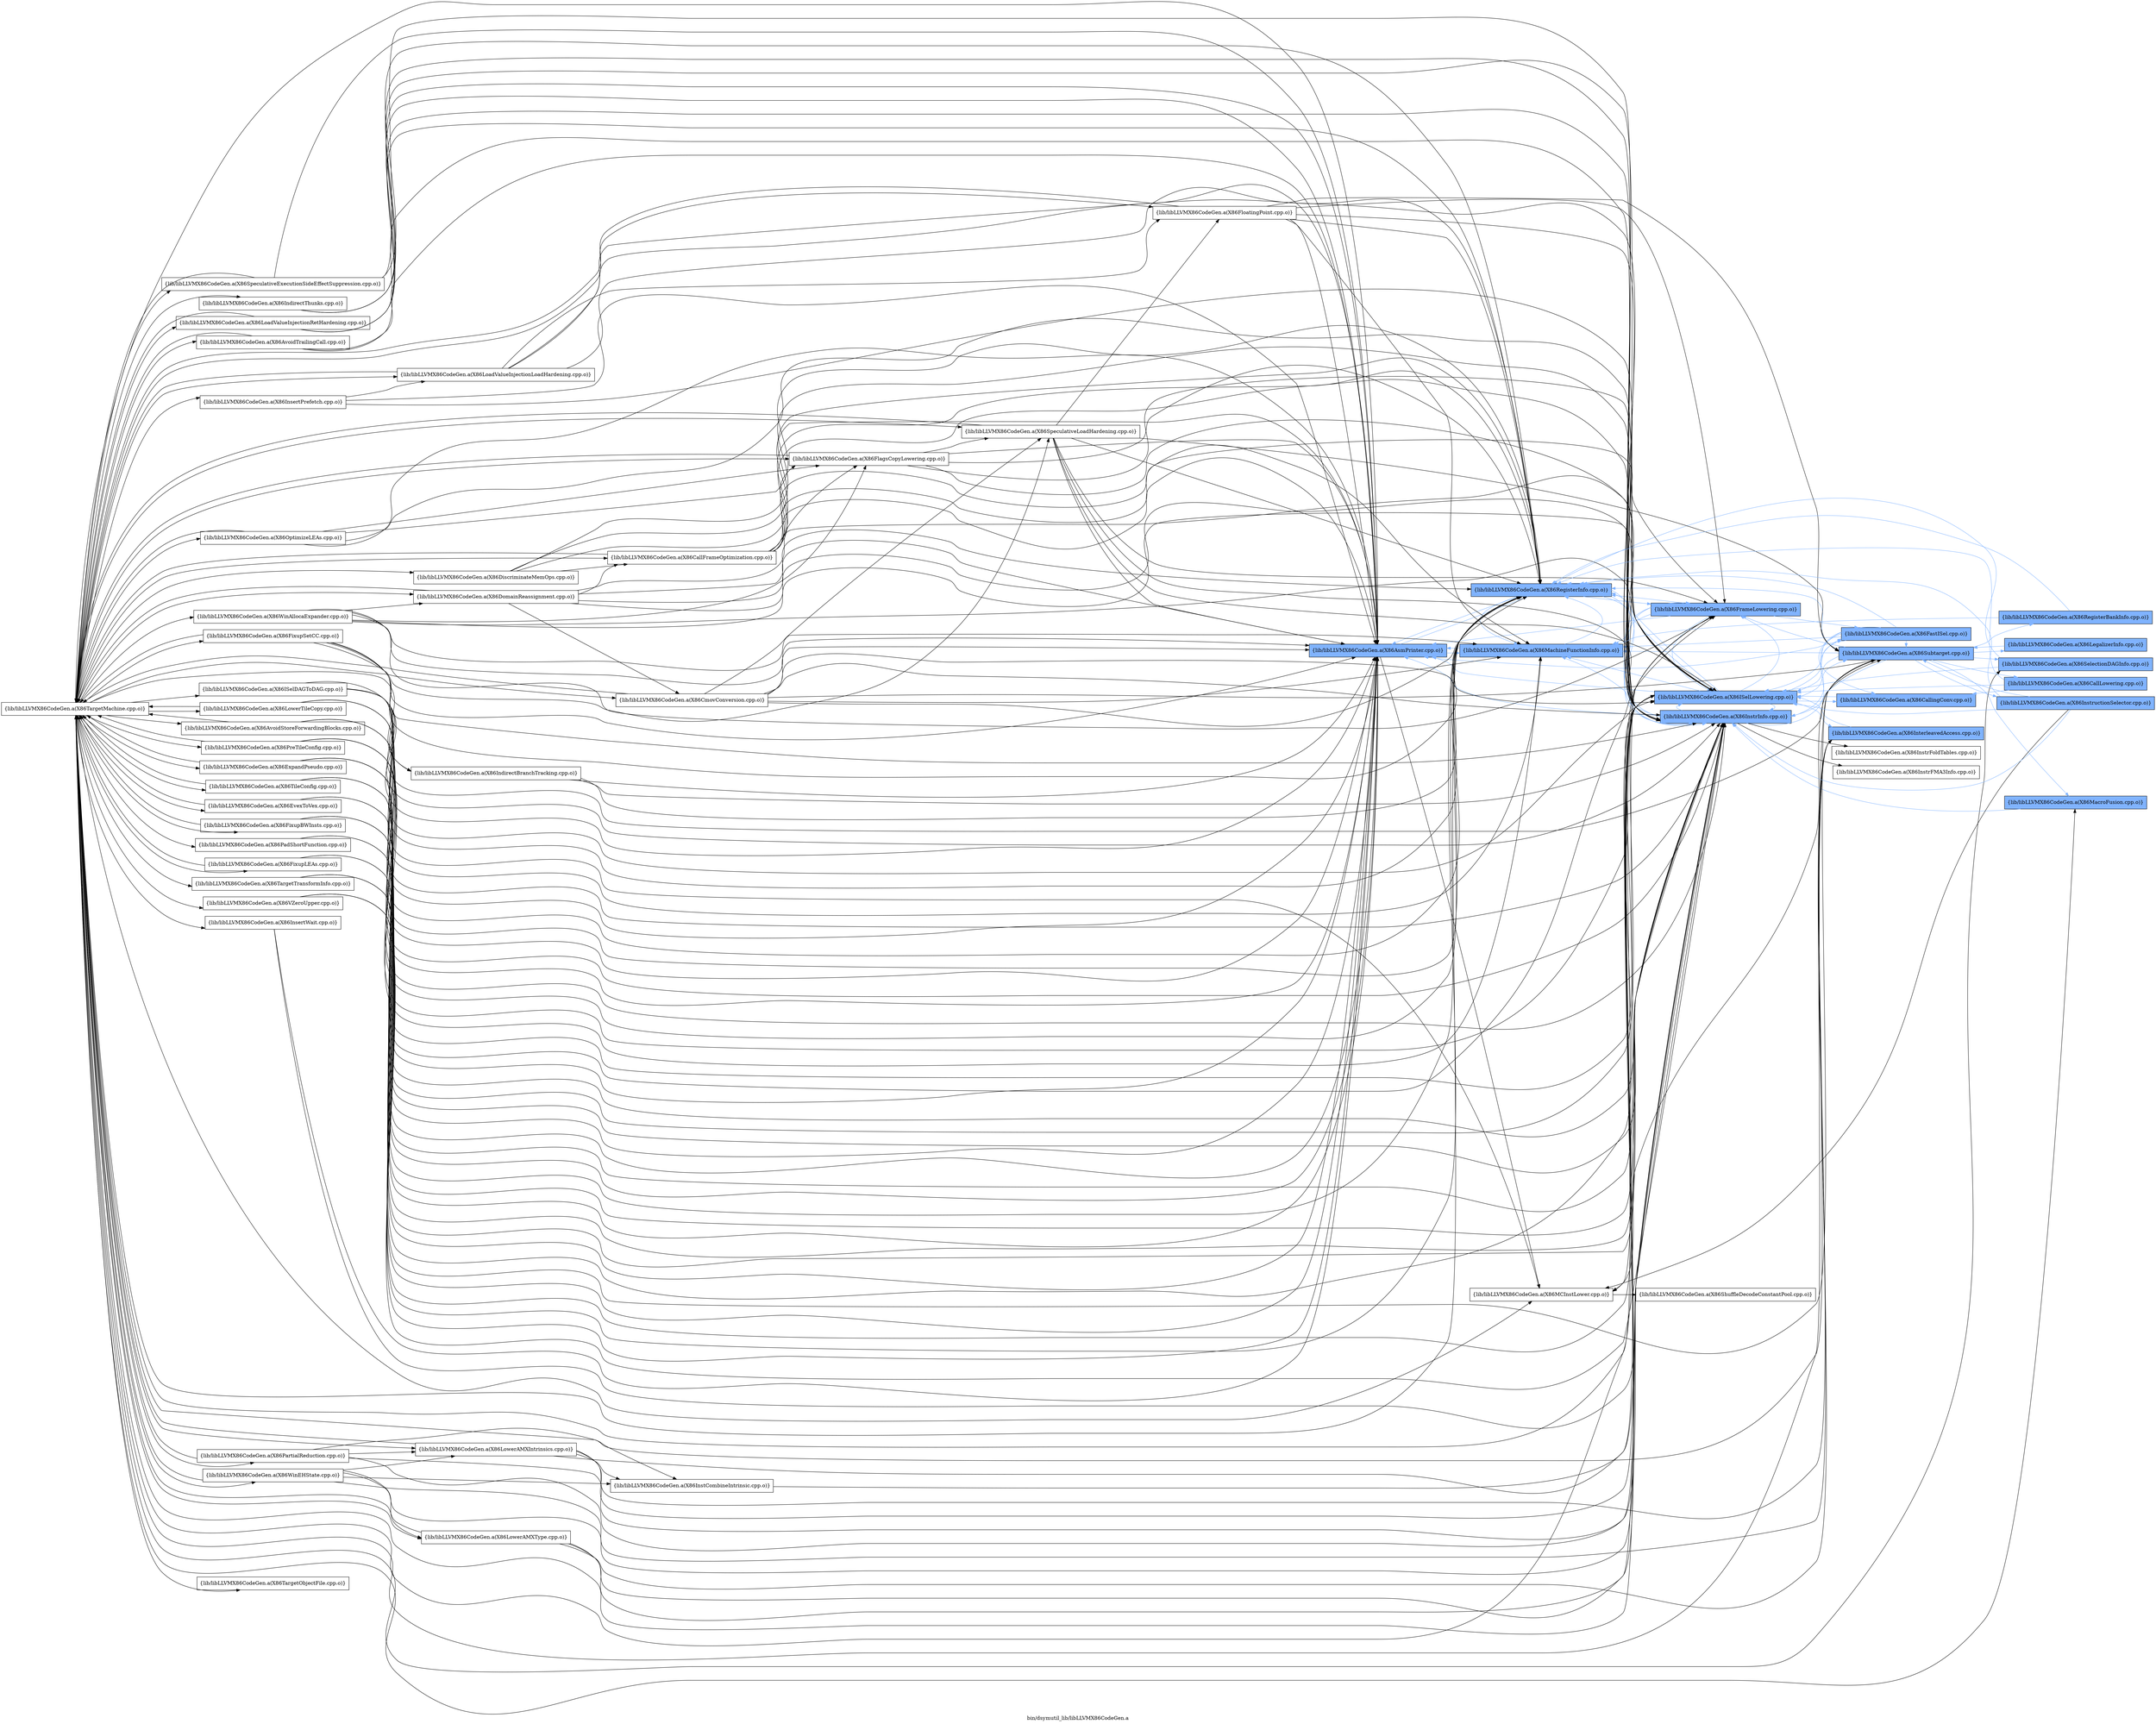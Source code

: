 digraph "bin/dsymutil_lib/libLLVMX86CodeGen.a" {
	label="bin/dsymutil_lib/libLLVMX86CodeGen.a";
	rankdir=LR;
	{ rank=same; Node0x562d803ec9f8;  }
	{ rank=same; Node0x562d803ec6d8; Node0x562d803ebaf8; Node0x562d803eb6e8;  }
	{ rank=same; Node0x562d803dcb48; Node0x562d803eb468; Node0x562d803ef3d8; Node0x562d803de678;  }
	{ rank=same; Node0x562d803ef6a8; Node0x562d803dff78; Node0x562d803df898; Node0x562d803dc3c8; Node0x562d803ee938; Node0x562d803e0658;  }

	Node0x562d803ec9f8 [shape=record,shape=box,group=1,style=filled,fillcolor="0.600000 0.5 1",label="{lib/libLLVMX86CodeGen.a(X86AsmPrinter.cpp.o)}"];
	Node0x562d803ec9f8 -> Node0x562d803ec6d8;
	Node0x562d803ec9f8 -> Node0x562d803ebaf8[color="0.600000 0.5 1"];
	Node0x562d803ec9f8 -> Node0x562d803eb6e8[color="0.600000 0.5 1"];
	Node0x562d803f4478 [shape=record,shape=box,group=0,label="{lib/libLLVMX86CodeGen.a(X86TargetMachine.cpp.o)}"];
	Node0x562d803f4478 -> Node0x562d803ec9f8;
	Node0x562d803f4478 -> Node0x562d803ec6d8;
	Node0x562d803f4478 -> Node0x562d803eb6e8;
	Node0x562d803f4478 -> Node0x562d803eb468;
	Node0x562d803f4478 -> Node0x562d803ef3d8;
	Node0x562d803f4478 -> Node0x562d803de678;
	Node0x562d803f4478 -> Node0x562d803dc3c8;
	Node0x562d803f4478 -> Node0x562d803dbb58;
	Node0x562d803f4478 -> Node0x562d803f2358;
	Node0x562d803f4478 -> Node0x562d803f4a68;
	Node0x562d803f4478 -> Node0x562d803f38e8;
	Node0x562d803f4478 -> Node0x562d803f0828;
	Node0x562d803f4478 -> Node0x562d803f0a58;
	Node0x562d803f4478 -> Node0x562d803f04b8;
	Node0x562d803f4478 -> Node0x562d803f1a98;
	Node0x562d803f4478 -> Node0x562d803f13b8;
	Node0x562d803f4478 -> Node0x562d803f1688;
	Node0x562d803f4478 -> Node0x562d803f8708;
	Node0x562d803f4478 -> Node0x562d803e22c8;
	Node0x562d803f4478 -> Node0x562d803e2a48;
	Node0x562d803f4478 -> Node0x562d803e3218;
	Node0x562d803f4478 -> Node0x562d803e8b78;
	Node0x562d803f4478 -> Node0x562d803e8da8;
	Node0x562d803f4478 -> Node0x562d803e9a78;
	Node0x562d803f4478 -> Node0x562d803ea068;
	Node0x562d803f4478 -> Node0x562d803ea2e8;
	Node0x562d803f4478 -> Node0x562d803e5e28;
	Node0x562d803f4478 -> Node0x562d803e6058;
	Node0x562d803f4478 -> Node0x562d803e6eb8;
	Node0x562d803f4478 -> Node0x562d803eed48;
	Node0x562d803f4478 -> Node0x562d803ef4c8;
	Node0x562d803f4478 -> Node0x562d803ed448;
	Node0x562d803f4478 -> Node0x562d803edb78;
	Node0x562d803f4478 -> Node0x562d803ee398;
	Node0x562d803f4478 -> Node0x562d803f0ff8;
	Node0x562d803f4478 -> Node0x562d803f1bd8;
	Node0x562d803f4478 -> Node0x562d803f1ea8;
	Node0x562d803f4478 -> Node0x562d803efd38;
	Node0x562d803f4478 -> Node0x562d803f0968;
	Node0x562d803f4478 -> Node0x562d803f0c88;
	Node0x562d803f4478 -> Node0x562d803df488;
	Node0x562d803f4478 -> Node0x562d803de808;
	Node0x562d803f4478 -> Node0x562d803e0388;
	Node0x562d803f4478 -> Node0x562d803e0ab8;
	Node0x562d803f4478 -> Node0x562d803dfc58;
	Node0x562d803ec6d8 [shape=record,shape=box,group=0,label="{lib/libLLVMX86CodeGen.a(X86MCInstLower.cpp.o)}"];
	Node0x562d803ec6d8 -> Node0x562d803dcb48;
	Node0x562d803ebaf8 [shape=record,shape=box,group=1,style=filled,fillcolor="0.600000 0.5 1",label="{lib/libLLVMX86CodeGen.a(X86MachineFunctionInfo.cpp.o)}"];
	Node0x562d803ebaf8 -> Node0x562d803ec9f8[color="0.600000 0.5 1"];
	Node0x562d803ebaf8 -> Node0x562d803eb6e8[color="0.600000 0.5 1"];
	Node0x562d803eb6e8 [shape=record,shape=box,group=1,style=filled,fillcolor="0.600000 0.5 1",label="{lib/libLLVMX86CodeGen.a(X86RegisterInfo.cpp.o)}"];
	Node0x562d803eb6e8 -> Node0x562d803ec9f8[color="0.600000 0.5 1"];
	Node0x562d803eb6e8 -> Node0x562d803ebaf8[color="0.600000 0.5 1"];
	Node0x562d803eb6e8 -> Node0x562d803eb468[color="0.600000 0.5 1"];
	Node0x562d803eb6e8 -> Node0x562d803ef3d8[color="0.600000 0.5 1"];
	Node0x562d803eb6e8 -> Node0x562d803de678[color="0.600000 0.5 1"];
	Node0x562d803dcb48 [shape=record,shape=box,group=0,label="{lib/libLLVMX86CodeGen.a(X86ShuffleDecodeConstantPool.cpp.o)}"];
	Node0x562d803eb468 [shape=record,shape=box,group=1,style=filled,fillcolor="0.600000 0.5 1",label="{lib/libLLVMX86CodeGen.a(X86ISelLowering.cpp.o)}"];
	Node0x562d803eb468 -> Node0x562d803ec9f8[color="0.600000 0.5 1"];
	Node0x562d803eb468 -> Node0x562d803ec6d8;
	Node0x562d803eb468 -> Node0x562d803ebaf8[color="0.600000 0.5 1"];
	Node0x562d803eb468 -> Node0x562d803eb6e8[color="0.600000 0.5 1"];
	Node0x562d803eb468 -> Node0x562d803ef6a8[color="0.600000 0.5 1"];
	Node0x562d803eb468 -> Node0x562d803ef3d8[color="0.600000 0.5 1"];
	Node0x562d803eb468 -> Node0x562d803de678[color="0.600000 0.5 1"];
	Node0x562d803eb468 -> Node0x562d803dff78[color="0.600000 0.5 1"];
	Node0x562d803eb468 -> Node0x562d803df898[color="0.600000 0.5 1"];
	Node0x562d803eb468 -> Node0x562d803dc3c8[color="0.600000 0.5 1"];
	Node0x562d803ef3d8 [shape=record,shape=box,group=1,style=filled,fillcolor="0.600000 0.5 1",label="{lib/libLLVMX86CodeGen.a(X86InstrInfo.cpp.o)}"];
	Node0x562d803ef3d8 -> Node0x562d803ec9f8[color="0.600000 0.5 1"];
	Node0x562d803ef3d8 -> Node0x562d803ebaf8[color="0.600000 0.5 1"];
	Node0x562d803ef3d8 -> Node0x562d803eb6e8[color="0.600000 0.5 1"];
	Node0x562d803ef3d8 -> Node0x562d803eb468[color="0.600000 0.5 1"];
	Node0x562d803ef3d8 -> Node0x562d803ef6a8[color="0.600000 0.5 1"];
	Node0x562d803ef3d8 -> Node0x562d803ee938;
	Node0x562d803ef3d8 -> Node0x562d803de678[color="0.600000 0.5 1"];
	Node0x562d803ef3d8 -> Node0x562d803e0658;
	Node0x562d803de678 [shape=record,shape=box,group=1,style=filled,fillcolor="0.600000 0.5 1",label="{lib/libLLVMX86CodeGen.a(X86FrameLowering.cpp.o)}"];
	Node0x562d803de678 -> Node0x562d803ec9f8[color="0.600000 0.5 1"];
	Node0x562d803de678 -> Node0x562d803ebaf8[color="0.600000 0.5 1"];
	Node0x562d803de678 -> Node0x562d803eb6e8[color="0.600000 0.5 1"];
	Node0x562d803de678 -> Node0x562d803eb468[color="0.600000 0.5 1"];
	Node0x562d803de678 -> Node0x562d803ef6a8[color="0.600000 0.5 1"];
	Node0x562d803de678 -> Node0x562d803ef3d8[color="0.600000 0.5 1"];
	Node0x562d803ef6a8 [shape=record,shape=box,group=1,style=filled,fillcolor="0.600000 0.5 1",label="{lib/libLLVMX86CodeGen.a(X86FastISel.cpp.o)}"];
	Node0x562d803ef6a8 -> Node0x562d803ec9f8[color="0.600000 0.5 1"];
	Node0x562d803ef6a8 -> Node0x562d803ebaf8[color="0.600000 0.5 1"];
	Node0x562d803ef6a8 -> Node0x562d803eb6e8[color="0.600000 0.5 1"];
	Node0x562d803ef6a8 -> Node0x562d803eb468[color="0.600000 0.5 1"];
	Node0x562d803ef6a8 -> Node0x562d803ef3d8[color="0.600000 0.5 1"];
	Node0x562d803ef6a8 -> Node0x562d803dff78[color="0.600000 0.5 1"];
	Node0x562d803ef6a8 -> Node0x562d803dc3c8[color="0.600000 0.5 1"];
	Node0x562d803dff78 [shape=record,shape=box,group=1,style=filled,fillcolor="0.600000 0.5 1",label="{lib/libLLVMX86CodeGen.a(X86CallingConv.cpp.o)}"];
	Node0x562d803dff78 -> Node0x562d803eb468[color="0.600000 0.5 1"];
	Node0x562d803df898 [shape=record,shape=box,group=1,style=filled,fillcolor="0.600000 0.5 1",label="{lib/libLLVMX86CodeGen.a(X86InterleavedAccess.cpp.o)}"];
	Node0x562d803df898 -> Node0x562d803eb468[color="0.600000 0.5 1"];
	Node0x562d803dc3c8 [shape=record,shape=box,group=1,style=filled,fillcolor="0.600000 0.5 1",label="{lib/libLLVMX86CodeGen.a(X86Subtarget.cpp.o)}"];
	Node0x562d803dc3c8 -> Node0x562d803ec6d8;
	Node0x562d803dc3c8 -> Node0x562d803ebaf8[color="0.600000 0.5 1"];
	Node0x562d803dc3c8 -> Node0x562d803eb6e8[color="0.600000 0.5 1"];
	Node0x562d803dc3c8 -> Node0x562d803eb468[color="0.600000 0.5 1"];
	Node0x562d803dc3c8 -> Node0x562d803ef3d8[color="0.600000 0.5 1"];
	Node0x562d803dc3c8 -> Node0x562d803de678[color="0.600000 0.5 1"];
	Node0x562d803dc3c8 -> Node0x562d803dbb58[color="0.600000 0.5 1"];
	Node0x562d803dc3c8 -> Node0x562d803ddcc8[color="0.600000 0.5 1"];
	Node0x562d803dc3c8 -> Node0x562d803dd598[color="0.600000 0.5 1"];
	Node0x562d803dc3c8 -> Node0x562d803f87f8[color="0.600000 0.5 1"];
	Node0x562d803dc3c8 -> Node0x562d803f8f28[color="0.600000 0.5 1"];
	Node0x562d803dc3c8 -> Node0x562d803f2358[color="0.600000 0.5 1"];
	Node0x562d803ee938 [shape=record,shape=box,group=0,label="{lib/libLLVMX86CodeGen.a(X86InstrFoldTables.cpp.o)}"];
	Node0x562d803e0658 [shape=record,shape=box,group=0,label="{lib/libLLVMX86CodeGen.a(X86InstrFMA3Info.cpp.o)}"];
	Node0x562d803dbb58 [shape=record,shape=box,group=1,style=filled,fillcolor="0.600000 0.5 1",label="{lib/libLLVMX86CodeGen.a(X86SelectionDAGInfo.cpp.o)}"];
	Node0x562d803dbb58 -> Node0x562d803eb6e8[color="0.600000 0.5 1"];
	Node0x562d803dbb58 -> Node0x562d803eb468[color="0.600000 0.5 1"];
	Node0x562d803ddcc8 [shape=record,shape=box,group=1,style=filled,fillcolor="0.600000 0.5 1",label="{lib/libLLVMX86CodeGen.a(X86CallLowering.cpp.o)}"];
	Node0x562d803ddcc8 -> Node0x562d803eb6e8[color="0.600000 0.5 1"];
	Node0x562d803ddcc8 -> Node0x562d803eb468[color="0.600000 0.5 1"];
	Node0x562d803ddcc8 -> Node0x562d803dff78[color="0.600000 0.5 1"];
	Node0x562d803dd598 [shape=record,shape=box,group=1,style=filled,fillcolor="0.600000 0.5 1",label="{lib/libLLVMX86CodeGen.a(X86LegalizerInfo.cpp.o)}"];
	Node0x562d803dd598 -> Node0x562d803dc3c8[color="0.600000 0.5 1"];
	Node0x562d803f87f8 [shape=record,shape=box,group=1,style=filled,fillcolor="0.600000 0.5 1",label="{lib/libLLVMX86CodeGen.a(X86RegisterBankInfo.cpp.o)}"];
	Node0x562d803f87f8 -> Node0x562d803ebaf8[color="0.600000 0.5 1"];
	Node0x562d803f87f8 -> Node0x562d803eb6e8[color="0.600000 0.5 1"];
	Node0x562d803f8f28 [shape=record,shape=box,group=1,style=filled,fillcolor="0.600000 0.5 1",label="{lib/libLLVMX86CodeGen.a(X86InstructionSelector.cpp.o)}"];
	Node0x562d803f8f28 -> Node0x562d803ec6d8;
	Node0x562d803f8f28 -> Node0x562d803eb6e8[color="0.600000 0.5 1"];
	Node0x562d803f8f28 -> Node0x562d803eb468[color="0.600000 0.5 1"];
	Node0x562d803f8f28 -> Node0x562d803ef3d8[color="0.600000 0.5 1"];
	Node0x562d803f8f28 -> Node0x562d803dc3c8[color="0.600000 0.5 1"];
	Node0x562d803f2358 [shape=record,shape=box,group=1,style=filled,fillcolor="0.600000 0.5 1",label="{lib/libLLVMX86CodeGen.a(X86MacroFusion.cpp.o)}"];
	Node0x562d803f2358 -> Node0x562d803ef3d8[color="0.600000 0.5 1"];
	Node0x562d803f4a68 [shape=record,shape=box,group=0,label="{lib/libLLVMX86CodeGen.a(X86InstCombineIntrinsic.cpp.o)}"];
	Node0x562d803f4a68 -> Node0x562d803eb468;
	Node0x562d803f38e8 [shape=record,shape=box,group=0,label="{lib/libLLVMX86CodeGen.a(X86SpeculativeExecutionSideEffectSuppression.cpp.o)}"];
	Node0x562d803f38e8 -> Node0x562d803ec9f8;
	Node0x562d803f38e8 -> Node0x562d803eb6e8;
	Node0x562d803f38e8 -> Node0x562d803ef3d8;
	Node0x562d803f38e8 -> Node0x562d803f4478;
	Node0x562d803f0828 [shape=record,shape=box,group=0,label="{lib/libLLVMX86CodeGen.a(X86IndirectThunks.cpp.o)}"];
	Node0x562d803f0828 -> Node0x562d803ec9f8;
	Node0x562d803f0828 -> Node0x562d803eb468;
	Node0x562d803f0828 -> Node0x562d803ef3d8;
	Node0x562d803f0a58 [shape=record,shape=box,group=0,label="{lib/libLLVMX86CodeGen.a(X86LoadValueInjectionRetHardening.cpp.o)}"];
	Node0x562d803f0a58 -> Node0x562d803ec9f8;
	Node0x562d803f0a58 -> Node0x562d803eb6e8;
	Node0x562d803f0a58 -> Node0x562d803ef3d8;
	Node0x562d803f0a58 -> Node0x562d803f4478;
	Node0x562d803f04b8 [shape=record,shape=box,group=0,label="{lib/libLLVMX86CodeGen.a(X86AvoidTrailingCall.cpp.o)}"];
	Node0x562d803f04b8 -> Node0x562d803ec9f8;
	Node0x562d803f04b8 -> Node0x562d803ef3d8;
	Node0x562d803f04b8 -> Node0x562d803f4478;
	Node0x562d803f1a98 [shape=record,shape=box,group=0,label="{lib/libLLVMX86CodeGen.a(X86ExpandPseudo.cpp.o)}"];
	Node0x562d803f1a98 -> Node0x562d803ec9f8;
	Node0x562d803f1a98 -> Node0x562d803ebaf8;
	Node0x562d803f1a98 -> Node0x562d803eb468;
	Node0x562d803f1a98 -> Node0x562d803ef3d8;
	Node0x562d803f1a98 -> Node0x562d803de678;
	Node0x562d803f1a98 -> Node0x562d803f4478;
	Node0x562d803f13b8 [shape=record,shape=box,group=0,label="{lib/libLLVMX86CodeGen.a(X86LowerTileCopy.cpp.o)}"];
	Node0x562d803f13b8 -> Node0x562d803ec9f8;
	Node0x562d803f13b8 -> Node0x562d803eb6e8;
	Node0x562d803f13b8 -> Node0x562d803ef3d8;
	Node0x562d803f13b8 -> Node0x562d803f4478;
	Node0x562d803f1688 [shape=record,shape=box,group=0,label="{lib/libLLVMX86CodeGen.a(X86FloatingPoint.cpp.o)}"];
	Node0x562d803f1688 -> Node0x562d803ec9f8;
	Node0x562d803f1688 -> Node0x562d803ebaf8;
	Node0x562d803f1688 -> Node0x562d803eb6e8;
	Node0x562d803f1688 -> Node0x562d803ef3d8;
	Node0x562d803f1688 -> Node0x562d803de678;
	Node0x562d803f1688 -> Node0x562d803dc3c8;
	Node0x562d803f1688 -> Node0x562d803f4478;
	Node0x562d803f8708 [shape=record,shape=box,group=0,label="{lib/libLLVMX86CodeGen.a(X86LoadValueInjectionLoadHardening.cpp.o)}"];
	Node0x562d803f8708 -> Node0x562d803ec9f8;
	Node0x562d803f8708 -> Node0x562d803eb6e8;
	Node0x562d803f8708 -> Node0x562d803ef3d8;
	Node0x562d803f8708 -> Node0x562d803f4478;
	Node0x562d803f8708 -> Node0x562d803f1688;
	Node0x562d803e22c8 [shape=record,shape=box,group=0,label="{lib/libLLVMX86CodeGen.a(X86TileConfig.cpp.o)}"];
	Node0x562d803e22c8 -> Node0x562d803ec9f8;
	Node0x562d803e22c8 -> Node0x562d803ef3d8;
	Node0x562d803e22c8 -> Node0x562d803de678;
	Node0x562d803e22c8 -> Node0x562d803f4478;
	Node0x562d803e2a48 [shape=record,shape=box,group=0,label="{lib/libLLVMX86CodeGen.a(X86SpeculativeLoadHardening.cpp.o)}"];
	Node0x562d803e2a48 -> Node0x562d803ec9f8;
	Node0x562d803e2a48 -> Node0x562d803eb6e8;
	Node0x562d803e2a48 -> Node0x562d803eb468;
	Node0x562d803e2a48 -> Node0x562d803ef3d8;
	Node0x562d803e2a48 -> Node0x562d803de678;
	Node0x562d803e2a48 -> Node0x562d803dc3c8;
	Node0x562d803e2a48 -> Node0x562d803f4478;
	Node0x562d803e2a48 -> Node0x562d803f1688;
	Node0x562d803e3218 [shape=record,shape=box,group=0,label="{lib/libLLVMX86CodeGen.a(X86FlagsCopyLowering.cpp.o)}"];
	Node0x562d803e3218 -> Node0x562d803ec9f8;
	Node0x562d803e3218 -> Node0x562d803eb6e8;
	Node0x562d803e3218 -> Node0x562d803eb468;
	Node0x562d803e3218 -> Node0x562d803ef3d8;
	Node0x562d803e3218 -> Node0x562d803f4478;
	Node0x562d803e3218 -> Node0x562d803e2a48;
	Node0x562d803e8b78 [shape=record,shape=box,group=0,label="{lib/libLLVMX86CodeGen.a(X86FixupSetCC.cpp.o)}"];
	Node0x562d803e8b78 -> Node0x562d803ec9f8;
	Node0x562d803e8b78 -> Node0x562d803eb6e8;
	Node0x562d803e8b78 -> Node0x562d803ef3d8;
	Node0x562d803e8b78 -> Node0x562d803f4478;
	Node0x562d803e8b78 -> Node0x562d803e2a48;
	Node0x562d803e8da8 [shape=record,shape=box,group=0,label="{lib/libLLVMX86CodeGen.a(X86OptimizeLEAs.cpp.o)}"];
	Node0x562d803e8da8 -> Node0x562d803ec9f8;
	Node0x562d803e8da8 -> Node0x562d803eb6e8;
	Node0x562d803e8da8 -> Node0x562d803ef3d8;
	Node0x562d803e8da8 -> Node0x562d803f4478;
	Node0x562d803e8da8 -> Node0x562d803e3218;
	Node0x562d803e9a78 [shape=record,shape=box,group=0,label="{lib/libLLVMX86CodeGen.a(X86CallFrameOptimization.cpp.o)}"];
	Node0x562d803e9a78 -> Node0x562d803ec9f8;
	Node0x562d803e9a78 -> Node0x562d803ebaf8;
	Node0x562d803e9a78 -> Node0x562d803eb6e8;
	Node0x562d803e9a78 -> Node0x562d803eb468;
	Node0x562d803e9a78 -> Node0x562d803ef3d8;
	Node0x562d803e9a78 -> Node0x562d803de678;
	Node0x562d803e9a78 -> Node0x562d803f4478;
	Node0x562d803e9a78 -> Node0x562d803e3218;
	Node0x562d803ea068 [shape=record,shape=box,group=0,label="{lib/libLLVMX86CodeGen.a(X86AvoidStoreForwardingBlocks.cpp.o)}"];
	Node0x562d803ea068 -> Node0x562d803ec9f8;
	Node0x562d803ea068 -> Node0x562d803eb6e8;
	Node0x562d803ea068 -> Node0x562d803ef3d8;
	Node0x562d803ea068 -> Node0x562d803f4478;
	Node0x562d803ea2e8 [shape=record,shape=box,group=0,label="{lib/libLLVMX86CodeGen.a(X86PreTileConfig.cpp.o)}"];
	Node0x562d803ea2e8 -> Node0x562d803ec9f8;
	Node0x562d803ea2e8 -> Node0x562d803eb6e8;
	Node0x562d803ea2e8 -> Node0x562d803eb468;
	Node0x562d803ea2e8 -> Node0x562d803ef3d8;
	Node0x562d803ea2e8 -> Node0x562d803f4478;
	Node0x562d803e5e28 [shape=record,shape=box,group=0,label="{lib/libLLVMX86CodeGen.a(X86CmovConversion.cpp.o)}"];
	Node0x562d803e5e28 -> Node0x562d803ec9f8;
	Node0x562d803e5e28 -> Node0x562d803ebaf8;
	Node0x562d803e5e28 -> Node0x562d803eb6e8;
	Node0x562d803e5e28 -> Node0x562d803eb468;
	Node0x562d803e5e28 -> Node0x562d803ef3d8;
	Node0x562d803e5e28 -> Node0x562d803dc3c8;
	Node0x562d803e5e28 -> Node0x562d803f4478;
	Node0x562d803e5e28 -> Node0x562d803e2a48;
	Node0x562d803e6058 [shape=record,shape=box,group=0,label="{lib/libLLVMX86CodeGen.a(X86ISelDAGToDAG.cpp.o)}"];
	Node0x562d803e6058 -> Node0x562d803ec9f8;
	Node0x562d803e6058 -> Node0x562d803ec6d8;
	Node0x562d803e6058 -> Node0x562d803ebaf8;
	Node0x562d803e6058 -> Node0x562d803eb6e8;
	Node0x562d803e6058 -> Node0x562d803eb468;
	Node0x562d803e6058 -> Node0x562d803ef3d8;
	Node0x562d803e6058 -> Node0x562d803dc3c8;
	Node0x562d803e6058 -> Node0x562d803e6eb8;
	Node0x562d803e6eb8 [shape=record,shape=box,group=0,label="{lib/libLLVMX86CodeGen.a(X86IndirectBranchTracking.cpp.o)}"];
	Node0x562d803e6eb8 -> Node0x562d803ec9f8;
	Node0x562d803e6eb8 -> Node0x562d803eb6e8;
	Node0x562d803e6eb8 -> Node0x562d803ef3d8;
	Node0x562d803eed48 [shape=record,shape=box,group=0,label="{lib/libLLVMX86CodeGen.a(X86EvexToVex.cpp.o)}"];
	Node0x562d803eed48 -> Node0x562d803ec9f8;
	Node0x562d803eed48 -> Node0x562d803ef3d8;
	Node0x562d803eed48 -> Node0x562d803f4478;
	Node0x562d803ef4c8 [shape=record,shape=box,group=0,label="{lib/libLLVMX86CodeGen.a(X86DiscriminateMemOps.cpp.o)}"];
	Node0x562d803ef4c8 -> Node0x562d803ec9f8;
	Node0x562d803ef4c8 -> Node0x562d803eb6e8;
	Node0x562d803ef4c8 -> Node0x562d803ef3d8;
	Node0x562d803ef4c8 -> Node0x562d803e9a78;
	Node0x562d803ed448 [shape=record,shape=box,group=0,label="{lib/libLLVMX86CodeGen.a(X86InsertPrefetch.cpp.o)}"];
	Node0x562d803ed448 -> Node0x562d803ec9f8;
	Node0x562d803ed448 -> Node0x562d803ef3d8;
	Node0x562d803ed448 -> Node0x562d803f8708;
	Node0x562d803edb78 [shape=record,shape=box,group=0,label="{lib/libLLVMX86CodeGen.a(X86FixupBWInsts.cpp.o)}"];
	Node0x562d803edb78 -> Node0x562d803ec9f8;
	Node0x562d803edb78 -> Node0x562d803eb6e8;
	Node0x562d803edb78 -> Node0x562d803ef3d8;
	Node0x562d803edb78 -> Node0x562d803f4478;
	Node0x562d803ee398 [shape=record,shape=box,group=0,label="{lib/libLLVMX86CodeGen.a(X86PadShortFunction.cpp.o)}"];
	Node0x562d803ee398 -> Node0x562d803ec9f8;
	Node0x562d803ee398 -> Node0x562d803ef3d8;
	Node0x562d803f0ff8 [shape=record,shape=box,group=0,label="{lib/libLLVMX86CodeGen.a(X86FixupLEAs.cpp.o)}"];
	Node0x562d803f0ff8 -> Node0x562d803ec9f8;
	Node0x562d803f0ff8 -> Node0x562d803ef3d8;
	Node0x562d803f0ff8 -> Node0x562d803f4478;
	Node0x562d803f1bd8 [shape=record,shape=box,group=0,label="{lib/libLLVMX86CodeGen.a(X86LowerAMXIntrinsics.cpp.o)}"];
	Node0x562d803f1bd8 -> Node0x562d803eb468;
	Node0x562d803f1bd8 -> Node0x562d803ef3d8;
	Node0x562d803f1bd8 -> Node0x562d803df898;
	Node0x562d803f1bd8 -> Node0x562d803f4478;
	Node0x562d803f1bd8 -> Node0x562d803f4a68;
	Node0x562d803f1ea8 [shape=record,shape=box,group=0,label="{lib/libLLVMX86CodeGen.a(X86LowerAMXType.cpp.o)}"];
	Node0x562d803f1ea8 -> Node0x562d803eb468;
	Node0x562d803f1ea8 -> Node0x562d803ef3d8;
	Node0x562d803f1ea8 -> Node0x562d803df898;
	Node0x562d803f1ea8 -> Node0x562d803f4478;
	Node0x562d803efd38 [shape=record,shape=box,group=0,label="{lib/libLLVMX86CodeGen.a(X86DomainReassignment.cpp.o)}"];
	Node0x562d803efd38 -> Node0x562d803ec9f8;
	Node0x562d803efd38 -> Node0x562d803eb6e8;
	Node0x562d803efd38 -> Node0x562d803ef3d8;
	Node0x562d803efd38 -> Node0x562d803f4478;
	Node0x562d803efd38 -> Node0x562d803e3218;
	Node0x562d803efd38 -> Node0x562d803e9a78;
	Node0x562d803efd38 -> Node0x562d803e5e28;
	Node0x562d803f0968 [shape=record,shape=box,group=0,label="{lib/libLLVMX86CodeGen.a(X86PartialReduction.cpp.o)}"];
	Node0x562d803f0968 -> Node0x562d803eb468;
	Node0x562d803f0968 -> Node0x562d803ef3d8;
	Node0x562d803f0968 -> Node0x562d803df898;
	Node0x562d803f0968 -> Node0x562d803f4478;
	Node0x562d803f0968 -> Node0x562d803f1bd8;
	Node0x562d803f0c88 [shape=record,shape=box,group=0,label="{lib/libLLVMX86CodeGen.a(X86TargetObjectFile.cpp.o)}"];
	Node0x562d803df488 [shape=record,shape=box,group=0,label="{lib/libLLVMX86CodeGen.a(X86TargetTransformInfo.cpp.o)}"];
	Node0x562d803df488 -> Node0x562d803ec9f8;
	Node0x562d803df488 -> Node0x562d803eb468;
	Node0x562d803df488 -> Node0x562d803dc3c8;
	Node0x562d803de808 [shape=record,shape=box,group=0,label="{lib/libLLVMX86CodeGen.a(X86VZeroUpper.cpp.o)}"];
	Node0x562d803de808 -> Node0x562d803ec9f8;
	Node0x562d803de808 -> Node0x562d803eb6e8;
	Node0x562d803de808 -> Node0x562d803ef3d8;
	Node0x562d803de808 -> Node0x562d803de678;
	Node0x562d803e0388 [shape=record,shape=box,group=0,label="{lib/libLLVMX86CodeGen.a(X86WinAllocaExpander.cpp.o)}"];
	Node0x562d803e0388 -> Node0x562d803ec9f8;
	Node0x562d803e0388 -> Node0x562d803ebaf8;
	Node0x562d803e0388 -> Node0x562d803eb468;
	Node0x562d803e0388 -> Node0x562d803ef3d8;
	Node0x562d803e0388 -> Node0x562d803de678;
	Node0x562d803e0388 -> Node0x562d803e3218;
	Node0x562d803e0388 -> Node0x562d803efd38;
	Node0x562d803e0ab8 [shape=record,shape=box,group=0,label="{lib/libLLVMX86CodeGen.a(X86WinEHState.cpp.o)}"];
	Node0x562d803e0ab8 -> Node0x562d803eb468;
	Node0x562d803e0ab8 -> Node0x562d803df898;
	Node0x562d803e0ab8 -> Node0x562d803f4478;
	Node0x562d803e0ab8 -> Node0x562d803f4a68;
	Node0x562d803e0ab8 -> Node0x562d803f1bd8;
	Node0x562d803e0ab8 -> Node0x562d803f1ea8;
	Node0x562d803dfc58 [shape=record,shape=box,group=0,label="{lib/libLLVMX86CodeGen.a(X86InsertWait.cpp.o)}"];
	Node0x562d803dfc58 -> Node0x562d803ec9f8;
	Node0x562d803dfc58 -> Node0x562d803ef3d8;
}
